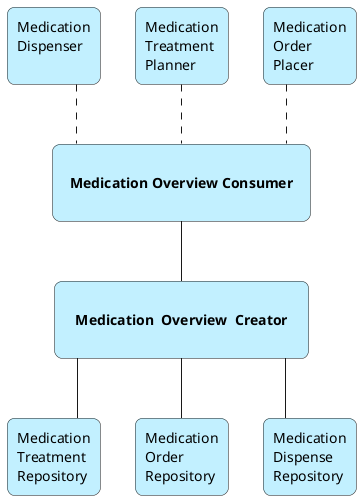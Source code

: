 @startuml
skinparam backgroundcolor transparent
skinparam linetype ortho

skinparam rectangle {
	roundCorner 15
}

rectangle "\n<b>  Medication Overview Consumer  \n" as MOvC  #Application
rectangle "\n<b>   Medication  <b>Overview  <b>Creator   \n" as MOvR #Application

rectangle "Medication\nTreatment\nPlanner" as MTP #Application
rectangle "Medication\nOrder\nPlacer" as MOP   #Application
rectangle "Medication\nDispenser\n" as MD  #Application
rectangle "Medication\nTreatment\nRepository" as MTR  #Application
rectangle "Medication\nOrder\nRepository" as MOR  #Application
rectangle "Medication\nDispense\nRepository" as MDR  #Application

'MOP -l[hidden]- MTP
'MOP -r[hidden]- MD

MOvC .u. MOP
MOvC .u. MTP
MOvC .u. MD

MOvR -d- MOR
MOvR -d- MTR
MOvR -d- MDR


'MTP -d- MTR
MOvC -d- MOvR
'MOP -d- MOR 
'MD -d- MDR

'rectangle "asdf" #8ac
'rectangle "asdef" #8ac

@enduml


